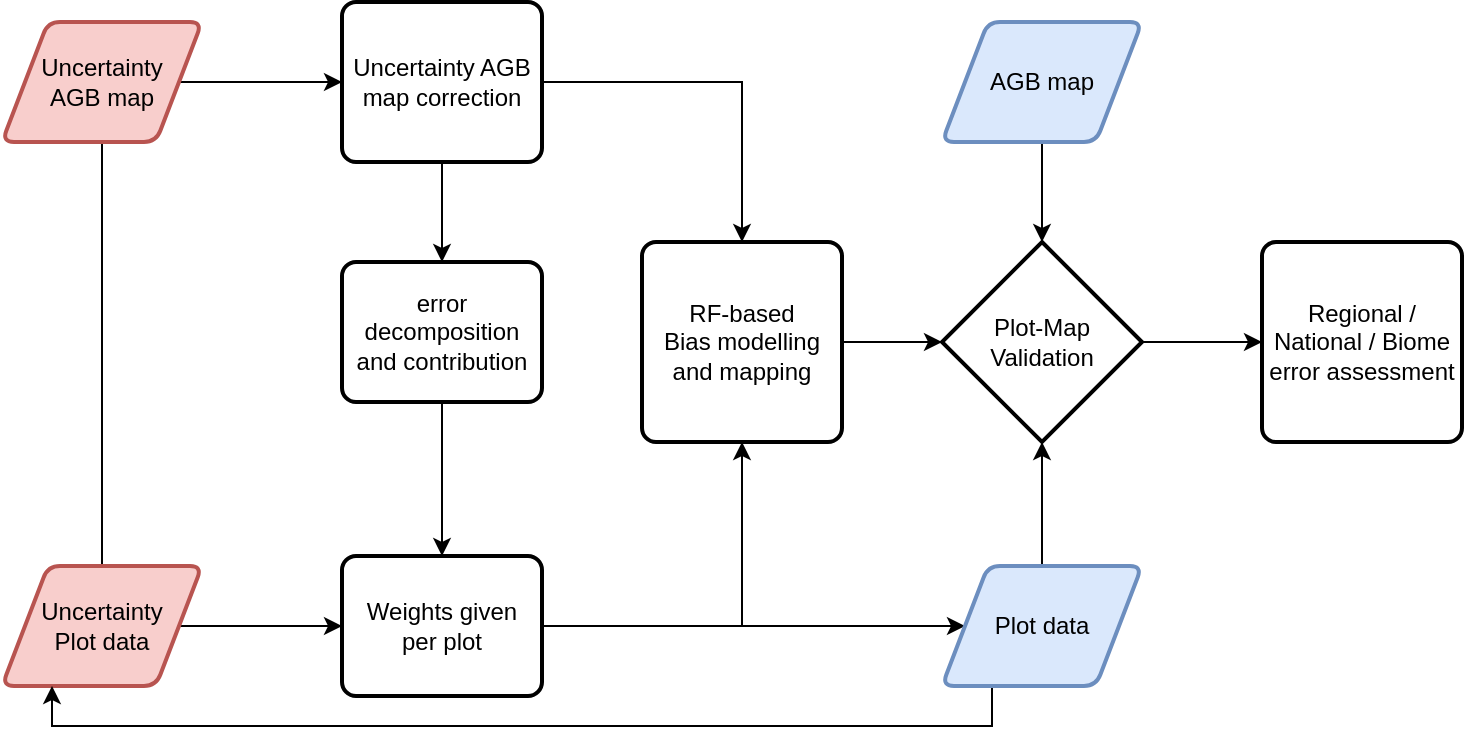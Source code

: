 <mxfile version="12.2.2" type="github" pages="1">
  <diagram id="p8VwJA1MWE8HJcfDLHrL" name="Page-1">
    <mxGraphModel dx="1673" dy="839" grid="1" gridSize="10" guides="1" tooltips="1" connect="1" arrows="1" fold="1" page="1" pageScale="1" pageWidth="850" pageHeight="1100" math="0" shadow="0">
      <root>
        <mxCell id="0"/>
        <mxCell id="1" parent="0"/>
        <mxCell id="tw_gB67iHPElR90Ke5bC-10" style="edgeStyle=orthogonalEdgeStyle;rounded=0;orthogonalLoop=1;jettySize=auto;html=1;exitX=0.5;exitY=0;exitDx=0;exitDy=0;entryX=0;entryY=0.5;entryDx=0;entryDy=0;" edge="1" parent="1" source="grZF7iGKTRO_I2X3JlcP-2" target="grZF7iGKTRO_I2X3JlcP-16">
          <mxGeometry relative="1" as="geometry"/>
        </mxCell>
        <mxCell id="tw_gB67iHPElR90Ke5bC-13" style="edgeStyle=orthogonalEdgeStyle;rounded=0;orthogonalLoop=1;jettySize=auto;html=1;exitX=1;exitY=0.5;exitDx=0;exitDy=0;entryX=0;entryY=0.5;entryDx=0;entryDy=0;" edge="1" parent="1" source="grZF7iGKTRO_I2X3JlcP-2" target="grZF7iGKTRO_I2X3JlcP-11">
          <mxGeometry relative="1" as="geometry"/>
        </mxCell>
        <mxCell id="grZF7iGKTRO_I2X3JlcP-2" value="Uncertainty&lt;br&gt;Plot data" style="shape=parallelogram;html=1;strokeWidth=2;perimeter=parallelogramPerimeter;whiteSpace=wrap;rounded=1;arcSize=12;size=0.23;fillColor=#f8cecc;strokeColor=#b85450;" parent="1" vertex="1">
          <mxGeometry x="50" y="532" width="100" height="60" as="geometry"/>
        </mxCell>
        <mxCell id="grZF7iGKTRO_I2X3JlcP-48" style="edgeStyle=orthogonalEdgeStyle;rounded=0;orthogonalLoop=1;jettySize=auto;html=1;exitX=1;exitY=0.5;exitDx=0;exitDy=0;entryX=0.5;entryY=1;entryDx=0;entryDy=0;" parent="1" source="grZF7iGKTRO_I2X3JlcP-11" target="grZF7iGKTRO_I2X3JlcP-20" edge="1">
          <mxGeometry relative="1" as="geometry"/>
        </mxCell>
        <mxCell id="tw_gB67iHPElR90Ke5bC-3" style="edgeStyle=orthogonalEdgeStyle;rounded=0;orthogonalLoop=1;jettySize=auto;html=1;exitX=1;exitY=0.5;exitDx=0;exitDy=0;entryX=0;entryY=0.5;entryDx=0;entryDy=0;" edge="1" parent="1" source="grZF7iGKTRO_I2X3JlcP-11" target="grZF7iGKTRO_I2X3JlcP-44">
          <mxGeometry relative="1" as="geometry"/>
        </mxCell>
        <mxCell id="grZF7iGKTRO_I2X3JlcP-11" value="Weights given &lt;br&gt;per plot" style="rounded=1;whiteSpace=wrap;html=1;absoluteArcSize=1;arcSize=14;strokeWidth=2;" parent="1" vertex="1">
          <mxGeometry x="220" y="527" width="100" height="70" as="geometry"/>
        </mxCell>
        <mxCell id="grZF7iGKTRO_I2X3JlcP-32" style="edgeStyle=orthogonalEdgeStyle;rounded=0;orthogonalLoop=1;jettySize=auto;html=1;exitX=0.5;exitY=1;exitDx=0;exitDy=0;entryX=0.5;entryY=0;entryDx=0;entryDy=0;" parent="1" source="grZF7iGKTRO_I2X3JlcP-16" target="grZF7iGKTRO_I2X3JlcP-17" edge="1">
          <mxGeometry relative="1" as="geometry"/>
        </mxCell>
        <mxCell id="tw_gB67iHPElR90Ke5bC-12" style="edgeStyle=orthogonalEdgeStyle;rounded=0;orthogonalLoop=1;jettySize=auto;html=1;exitX=1;exitY=0.5;exitDx=0;exitDy=0;entryX=0.5;entryY=0;entryDx=0;entryDy=0;" edge="1" parent="1" source="grZF7iGKTRO_I2X3JlcP-16" target="grZF7iGKTRO_I2X3JlcP-20">
          <mxGeometry relative="1" as="geometry"/>
        </mxCell>
        <mxCell id="grZF7iGKTRO_I2X3JlcP-16" value="Uncertainty AGB map correction" style="rounded=1;whiteSpace=wrap;html=1;absoluteArcSize=1;arcSize=14;strokeWidth=2;" parent="1" vertex="1">
          <mxGeometry x="220" y="250" width="100" height="80" as="geometry"/>
        </mxCell>
        <mxCell id="grZF7iGKTRO_I2X3JlcP-36" style="edgeStyle=orthogonalEdgeStyle;rounded=0;orthogonalLoop=1;jettySize=auto;html=1;exitX=0.5;exitY=1;exitDx=0;exitDy=0;entryX=0.5;entryY=0;entryDx=0;entryDy=0;" parent="1" source="grZF7iGKTRO_I2X3JlcP-17" target="grZF7iGKTRO_I2X3JlcP-11" edge="1">
          <mxGeometry relative="1" as="geometry"/>
        </mxCell>
        <mxCell id="grZF7iGKTRO_I2X3JlcP-17" value="error decomposition and contribution" style="rounded=1;whiteSpace=wrap;html=1;absoluteArcSize=1;arcSize=14;strokeWidth=2;" parent="1" vertex="1">
          <mxGeometry x="220" y="380" width="100" height="70" as="geometry"/>
        </mxCell>
        <mxCell id="grZF7iGKTRO_I2X3JlcP-49" style="edgeStyle=orthogonalEdgeStyle;rounded=0;orthogonalLoop=1;jettySize=auto;html=1;exitX=1;exitY=0.5;exitDx=0;exitDy=0;entryX=0;entryY=0.5;entryDx=0;entryDy=0;entryPerimeter=0;" parent="1" source="grZF7iGKTRO_I2X3JlcP-20" target="grZF7iGKTRO_I2X3JlcP-45" edge="1">
          <mxGeometry relative="1" as="geometry"/>
        </mxCell>
        <mxCell id="grZF7iGKTRO_I2X3JlcP-20" value="RF-based &lt;br&gt;Bias modelling and mapping" style="rounded=1;whiteSpace=wrap;html=1;absoluteArcSize=1;arcSize=14;strokeWidth=2;" parent="1" vertex="1">
          <mxGeometry x="370" y="370" width="100" height="100" as="geometry"/>
        </mxCell>
        <mxCell id="grZF7iGKTRO_I2X3JlcP-37" value="Uncertainty&lt;br&gt;AGB map" style="shape=parallelogram;html=1;strokeWidth=2;perimeter=parallelogramPerimeter;whiteSpace=wrap;rounded=1;arcSize=12;size=0.23;fillColor=#f8cecc;strokeColor=#b85450;" parent="1" vertex="1">
          <mxGeometry x="50" y="260" width="100" height="60" as="geometry"/>
        </mxCell>
        <mxCell id="grZF7iGKTRO_I2X3JlcP-41" style="edgeStyle=orthogonalEdgeStyle;rounded=0;orthogonalLoop=1;jettySize=auto;html=1;exitX=0.5;exitY=1;exitDx=0;exitDy=0;entryX=0.5;entryY=0;entryDx=0;entryDy=0;entryPerimeter=0;" parent="1" source="grZF7iGKTRO_I2X3JlcP-42" target="grZF7iGKTRO_I2X3JlcP-45" edge="1">
          <mxGeometry relative="1" as="geometry"/>
        </mxCell>
        <mxCell id="grZF7iGKTRO_I2X3JlcP-42" value="AGB map" style="shape=parallelogram;html=1;strokeWidth=2;perimeter=parallelogramPerimeter;whiteSpace=wrap;rounded=1;arcSize=12;size=0.23;fillColor=#dae8fc;strokeColor=#6c8ebf;" parent="1" vertex="1">
          <mxGeometry x="520" y="260" width="100" height="60" as="geometry"/>
        </mxCell>
        <mxCell id="grZF7iGKTRO_I2X3JlcP-43" style="edgeStyle=orthogonalEdgeStyle;rounded=0;orthogonalLoop=1;jettySize=auto;html=1;exitX=0.5;exitY=0;exitDx=0;exitDy=0;entryX=0.5;entryY=1;entryDx=0;entryDy=0;entryPerimeter=0;" parent="1" source="grZF7iGKTRO_I2X3JlcP-44" target="grZF7iGKTRO_I2X3JlcP-45" edge="1">
          <mxGeometry relative="1" as="geometry"/>
        </mxCell>
        <mxCell id="tw_gB67iHPElR90Ke5bC-5" style="edgeStyle=orthogonalEdgeStyle;rounded=0;orthogonalLoop=1;jettySize=auto;html=1;exitX=0.25;exitY=1;exitDx=0;exitDy=0;entryX=0.25;entryY=1;entryDx=0;entryDy=0;" edge="1" parent="1" source="grZF7iGKTRO_I2X3JlcP-44" target="grZF7iGKTRO_I2X3JlcP-2">
          <mxGeometry relative="1" as="geometry"/>
        </mxCell>
        <mxCell id="grZF7iGKTRO_I2X3JlcP-44" value="Plot data" style="shape=parallelogram;html=1;strokeWidth=2;perimeter=parallelogramPerimeter;whiteSpace=wrap;rounded=1;arcSize=12;size=0.23;fillColor=#dae8fc;strokeColor=#6c8ebf;" parent="1" vertex="1">
          <mxGeometry x="520" y="532" width="100" height="60" as="geometry"/>
        </mxCell>
        <mxCell id="tw_gB67iHPElR90Ke5bC-15" style="edgeStyle=orthogonalEdgeStyle;rounded=0;orthogonalLoop=1;jettySize=auto;html=1;exitX=1;exitY=0.5;exitDx=0;exitDy=0;exitPerimeter=0;entryX=0;entryY=0.5;entryDx=0;entryDy=0;" edge="1" parent="1" source="grZF7iGKTRO_I2X3JlcP-45" target="tw_gB67iHPElR90Ke5bC-14">
          <mxGeometry relative="1" as="geometry"/>
        </mxCell>
        <mxCell id="grZF7iGKTRO_I2X3JlcP-45" value="&lt;span style=&quot;white-space: normal&quot;&gt;Plot-Map&lt;br&gt;Validation&lt;/span&gt;" style="strokeWidth=2;html=1;shape=mxgraph.flowchart.decision;whiteSpace=wrap;" parent="1" vertex="1">
          <mxGeometry x="520" y="370" width="100" height="100" as="geometry"/>
        </mxCell>
        <mxCell id="tw_gB67iHPElR90Ke5bC-14" value="Regional / National / Biome error assessment" style="rounded=1;whiteSpace=wrap;html=1;absoluteArcSize=1;arcSize=14;strokeWidth=2;" vertex="1" parent="1">
          <mxGeometry x="680" y="370" width="100" height="100" as="geometry"/>
        </mxCell>
      </root>
    </mxGraphModel>
  </diagram>
</mxfile>
